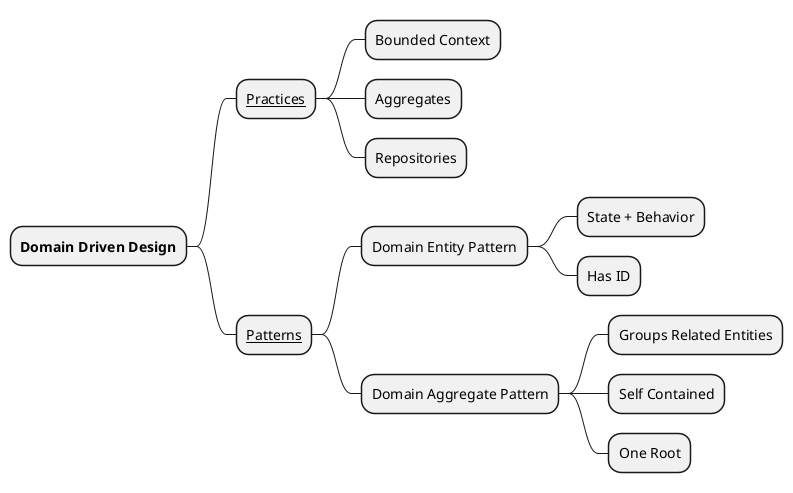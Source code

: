 @startmindmap DDD Patterns
* **Domain Driven Design**

** __Practices__
*** Bounded Context
*** Aggregates
*** Repositories

** __Patterns__
*** Domain Entity Pattern
**** State + Behavior
**** Has ID

*** Domain Aggregate Pattern
**** Groups Related Entities
**** Self Contained
**** One Root
@endmindmap

